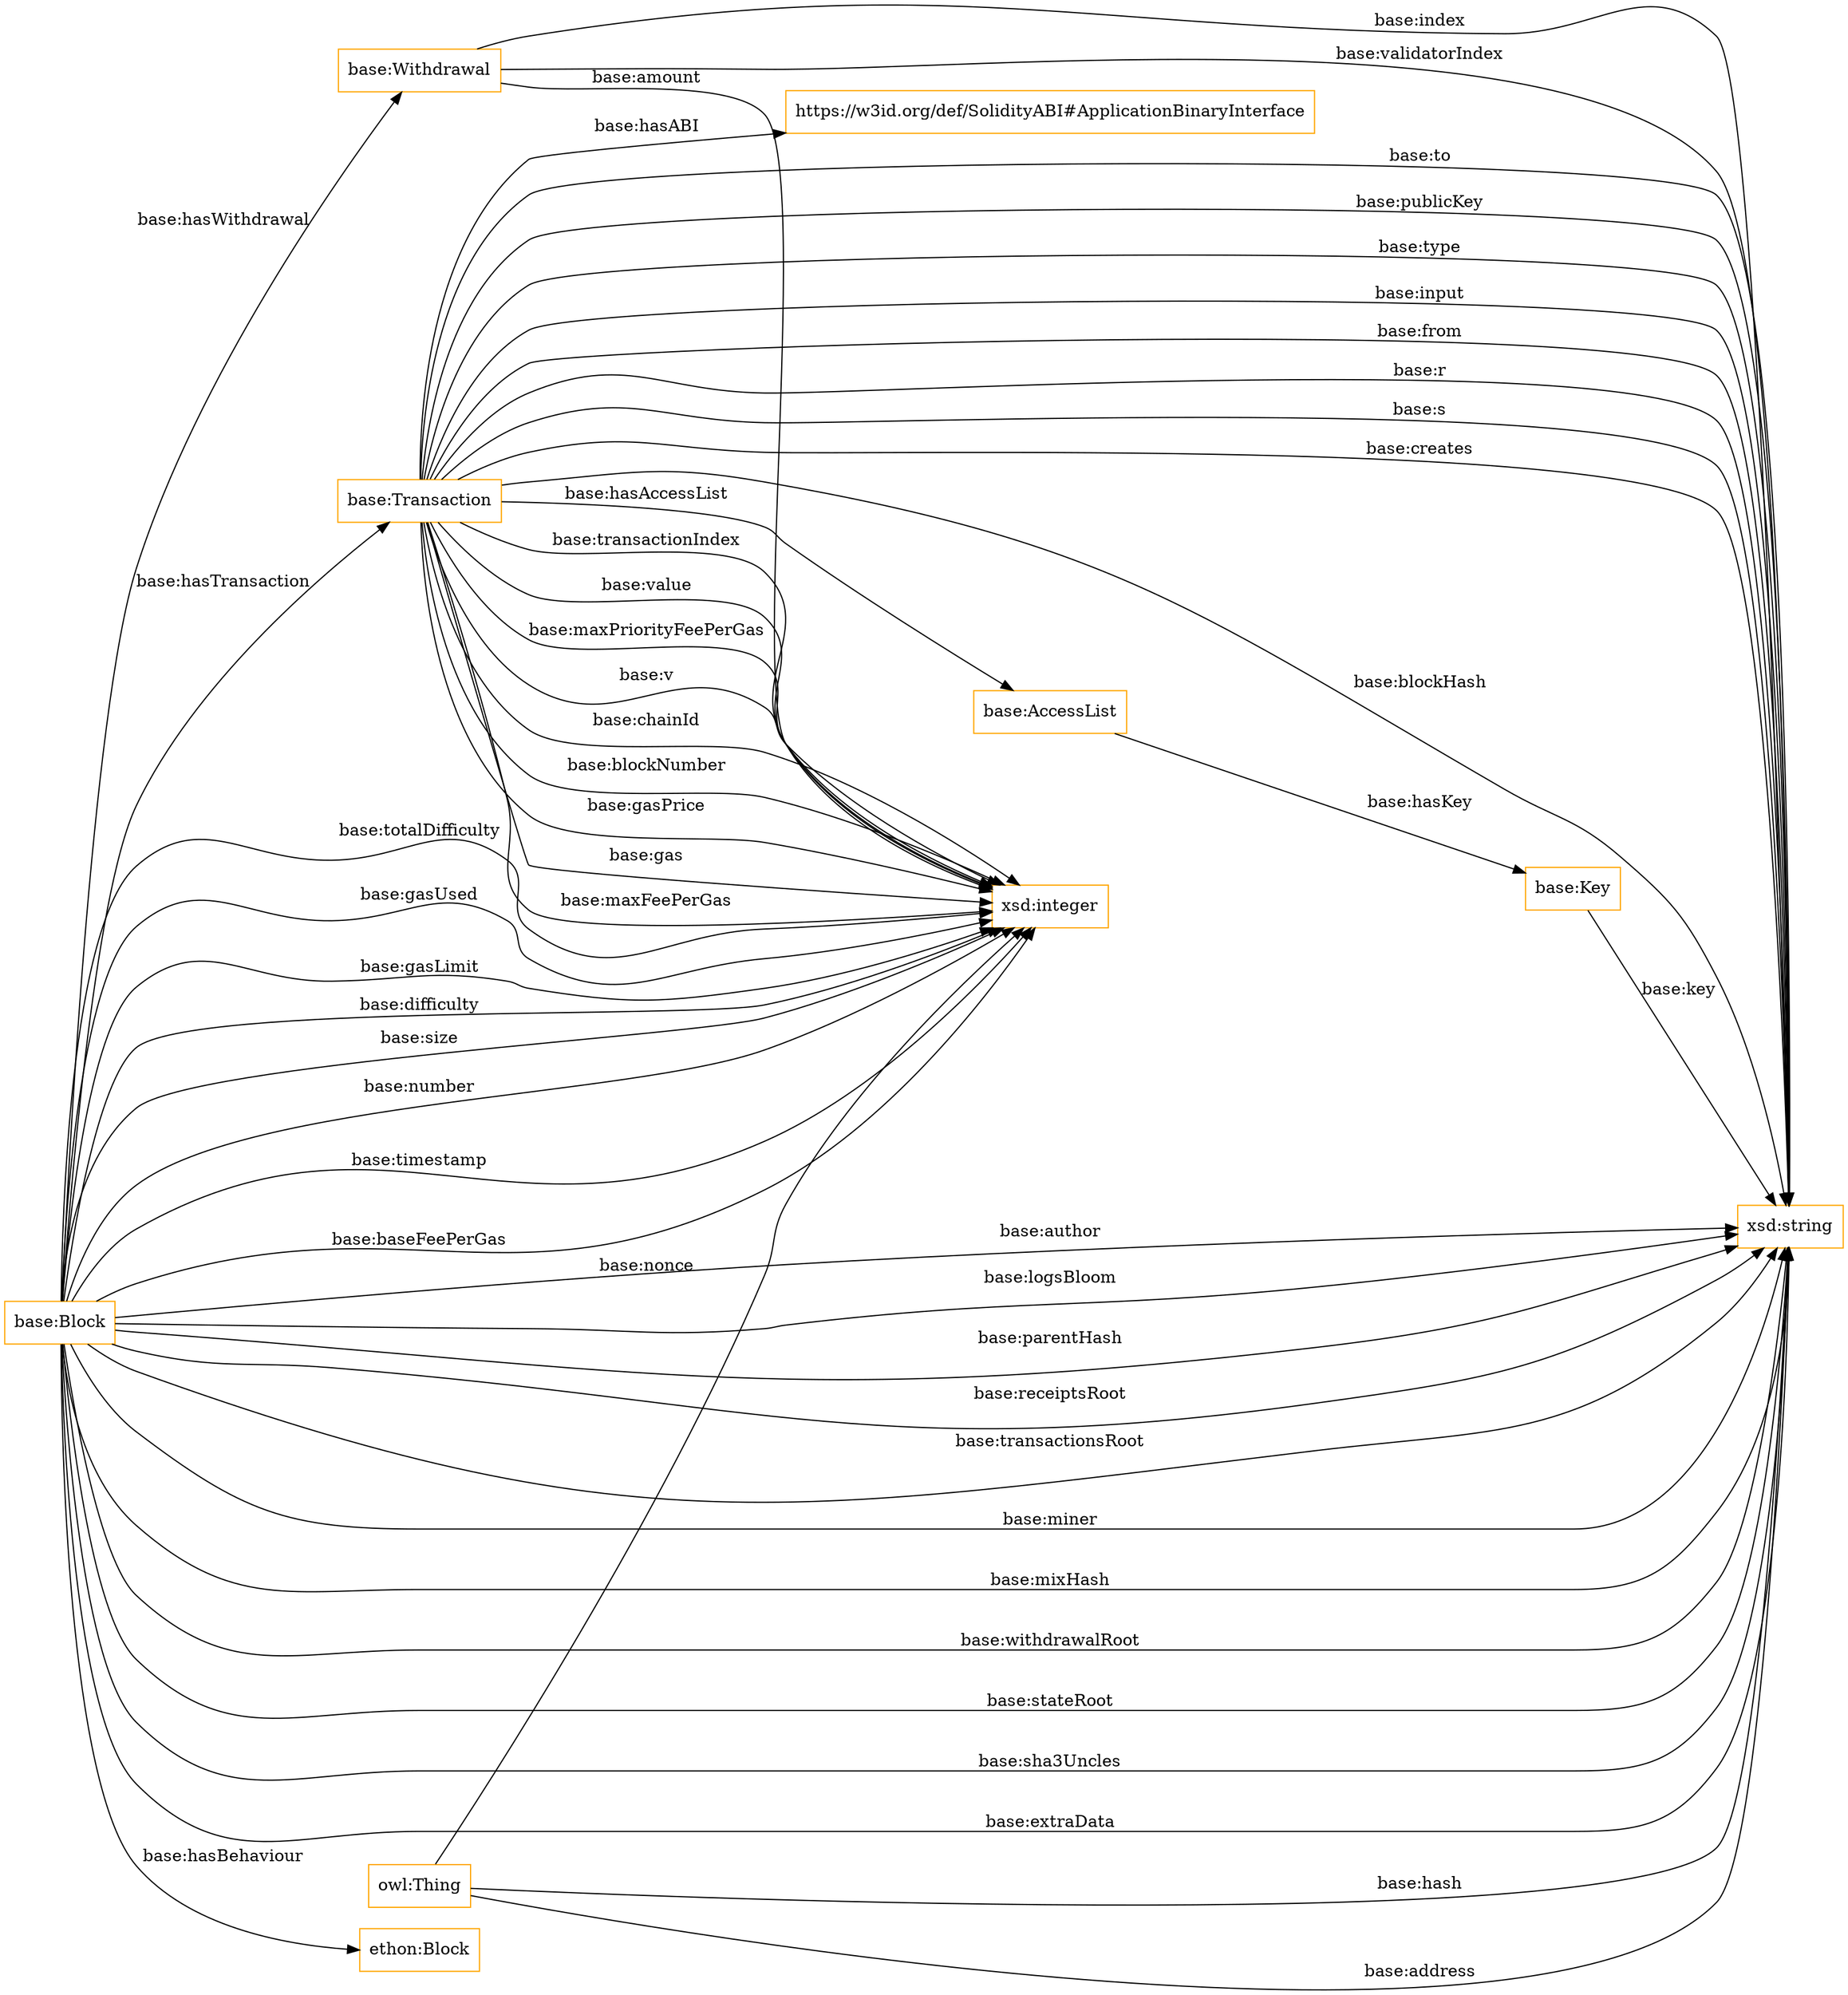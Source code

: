 digraph ar2dtool_diagram { 
rankdir=LR;
size="1501"
node [shape = rectangle, color="orange"]; "https://w3id.org/def/SolidityABI#ApplicationBinaryInterface" "base:Withdrawal" "base:Transaction" "base:Key" "base:Block" "base:AccessList" "ethon:Block" ; /*classes style*/
	"base:Block" -> "xsd:integer" [ label = "base:timestamp" ];
	"base:Transaction" -> "xsd:string" [ label = "base:to" ];
	"base:Block" -> "base:Withdrawal" [ label = "base:hasWithdrawal" ];
	"base:Block" -> "xsd:string" [ label = "base:author" ];
	"owl:Thing" -> "xsd:string" [ label = "base:address" ];
	"base:Block" -> "xsd:string" [ label = "base:logsBloom" ];
	"base:Transaction" -> "xsd:integer" [ label = "base:gasPrice" ];
	"base:Block" -> "xsd:integer" [ label = "base:baseFeePerGas" ];
	"base:Block" -> "ethon:Block" [ label = "base:hasBehaviour" ];
	"base:Block" -> "xsd:string" [ label = "base:parentHash" ];
	"base:Key" -> "xsd:string" [ label = "base:key" ];
	"owl:Thing" -> "xsd:integer" [ label = "base:nonce" ];
	"base:Transaction" -> "xsd:integer" [ label = "base:gas" ];
	"base:Block" -> "xsd:integer" [ label = "base:totalDifficulty" ];
	"base:Transaction" -> "xsd:integer" [ label = "base:maxFeePerGas" ];
	"base:Transaction" -> "base:AccessList" [ label = "base:hasAccessList" ];
	"base:Block" -> "xsd:string" [ label = "base:receiptsRoot" ];
	"base:Block" -> "xsd:string" [ label = "base:transactionsRoot" ];
	"base:Transaction" -> "https://w3id.org/def/SolidityABI#ApplicationBinaryInterface" [ label = "base:hasABI" ];
	"base:Transaction" -> "xsd:integer" [ label = "base:transactionIndex" ];
	"base:AccessList" -> "base:Key" [ label = "base:hasKey" ];
	"base:Transaction" -> "xsd:string" [ label = "base:publicKey" ];
	"base:Transaction" -> "xsd:string" [ label = "base:type" ];
	"base:Block" -> "xsd:integer" [ label = "base:gasUsed" ];
	"base:Block" -> "xsd:string" [ label = "base:miner" ];
	"base:Transaction" -> "xsd:integer" [ label = "base:value" ];
	"base:Transaction" -> "xsd:integer" [ label = "base:maxPriorityFeePerGas" ];
	"base:Block" -> "xsd:integer" [ label = "base:gasLimit" ];
	"base:Block" -> "xsd:string" [ label = "base:mixHash" ];
	"base:Withdrawal" -> "xsd:integer" [ label = "base:amount" ];
	"base:Transaction" -> "xsd:string" [ label = "base:input" ];
	"base:Block" -> "xsd:integer" [ label = "base:difficulty" ];
	"base:Withdrawal" -> "xsd:string" [ label = "base:index" ];
	"base:Block" -> "xsd:string" [ label = "base:withdrawalRoot" ];
	"base:Transaction" -> "xsd:string" [ label = "base:from" ];
	"base:Transaction" -> "xsd:string" [ label = "base:r" ];
	"base:Transaction" -> "xsd:string" [ label = "base:s" ];
	"base:Transaction" -> "xsd:integer" [ label = "base:v" ];
	"base:Transaction" -> "xsd:integer" [ label = "base:chainId" ];
	"base:Transaction" -> "xsd:string" [ label = "base:creates" ];
	"base:Block" -> "xsd:string" [ label = "base:stateRoot" ];
	"base:Transaction" -> "xsd:string" [ label = "base:blockHash" ];
	"base:Transaction" -> "xsd:integer" [ label = "base:blockNumber" ];
	"base:Block" -> "xsd:string" [ label = "base:sha3Uncles" ];
	"base:Block" -> "xsd:string" [ label = "base:extraData" ];
	"base:Block" -> "xsd:integer" [ label = "base:size" ];
	"base:Block" -> "xsd:integer" [ label = "base:number" ];
	"owl:Thing" -> "xsd:string" [ label = "base:hash" ];
	"base:Withdrawal" -> "xsd:string" [ label = "base:validatorIndex" ];
	"base:Block" -> "base:Transaction" [ label = "base:hasTransaction" ];

}
